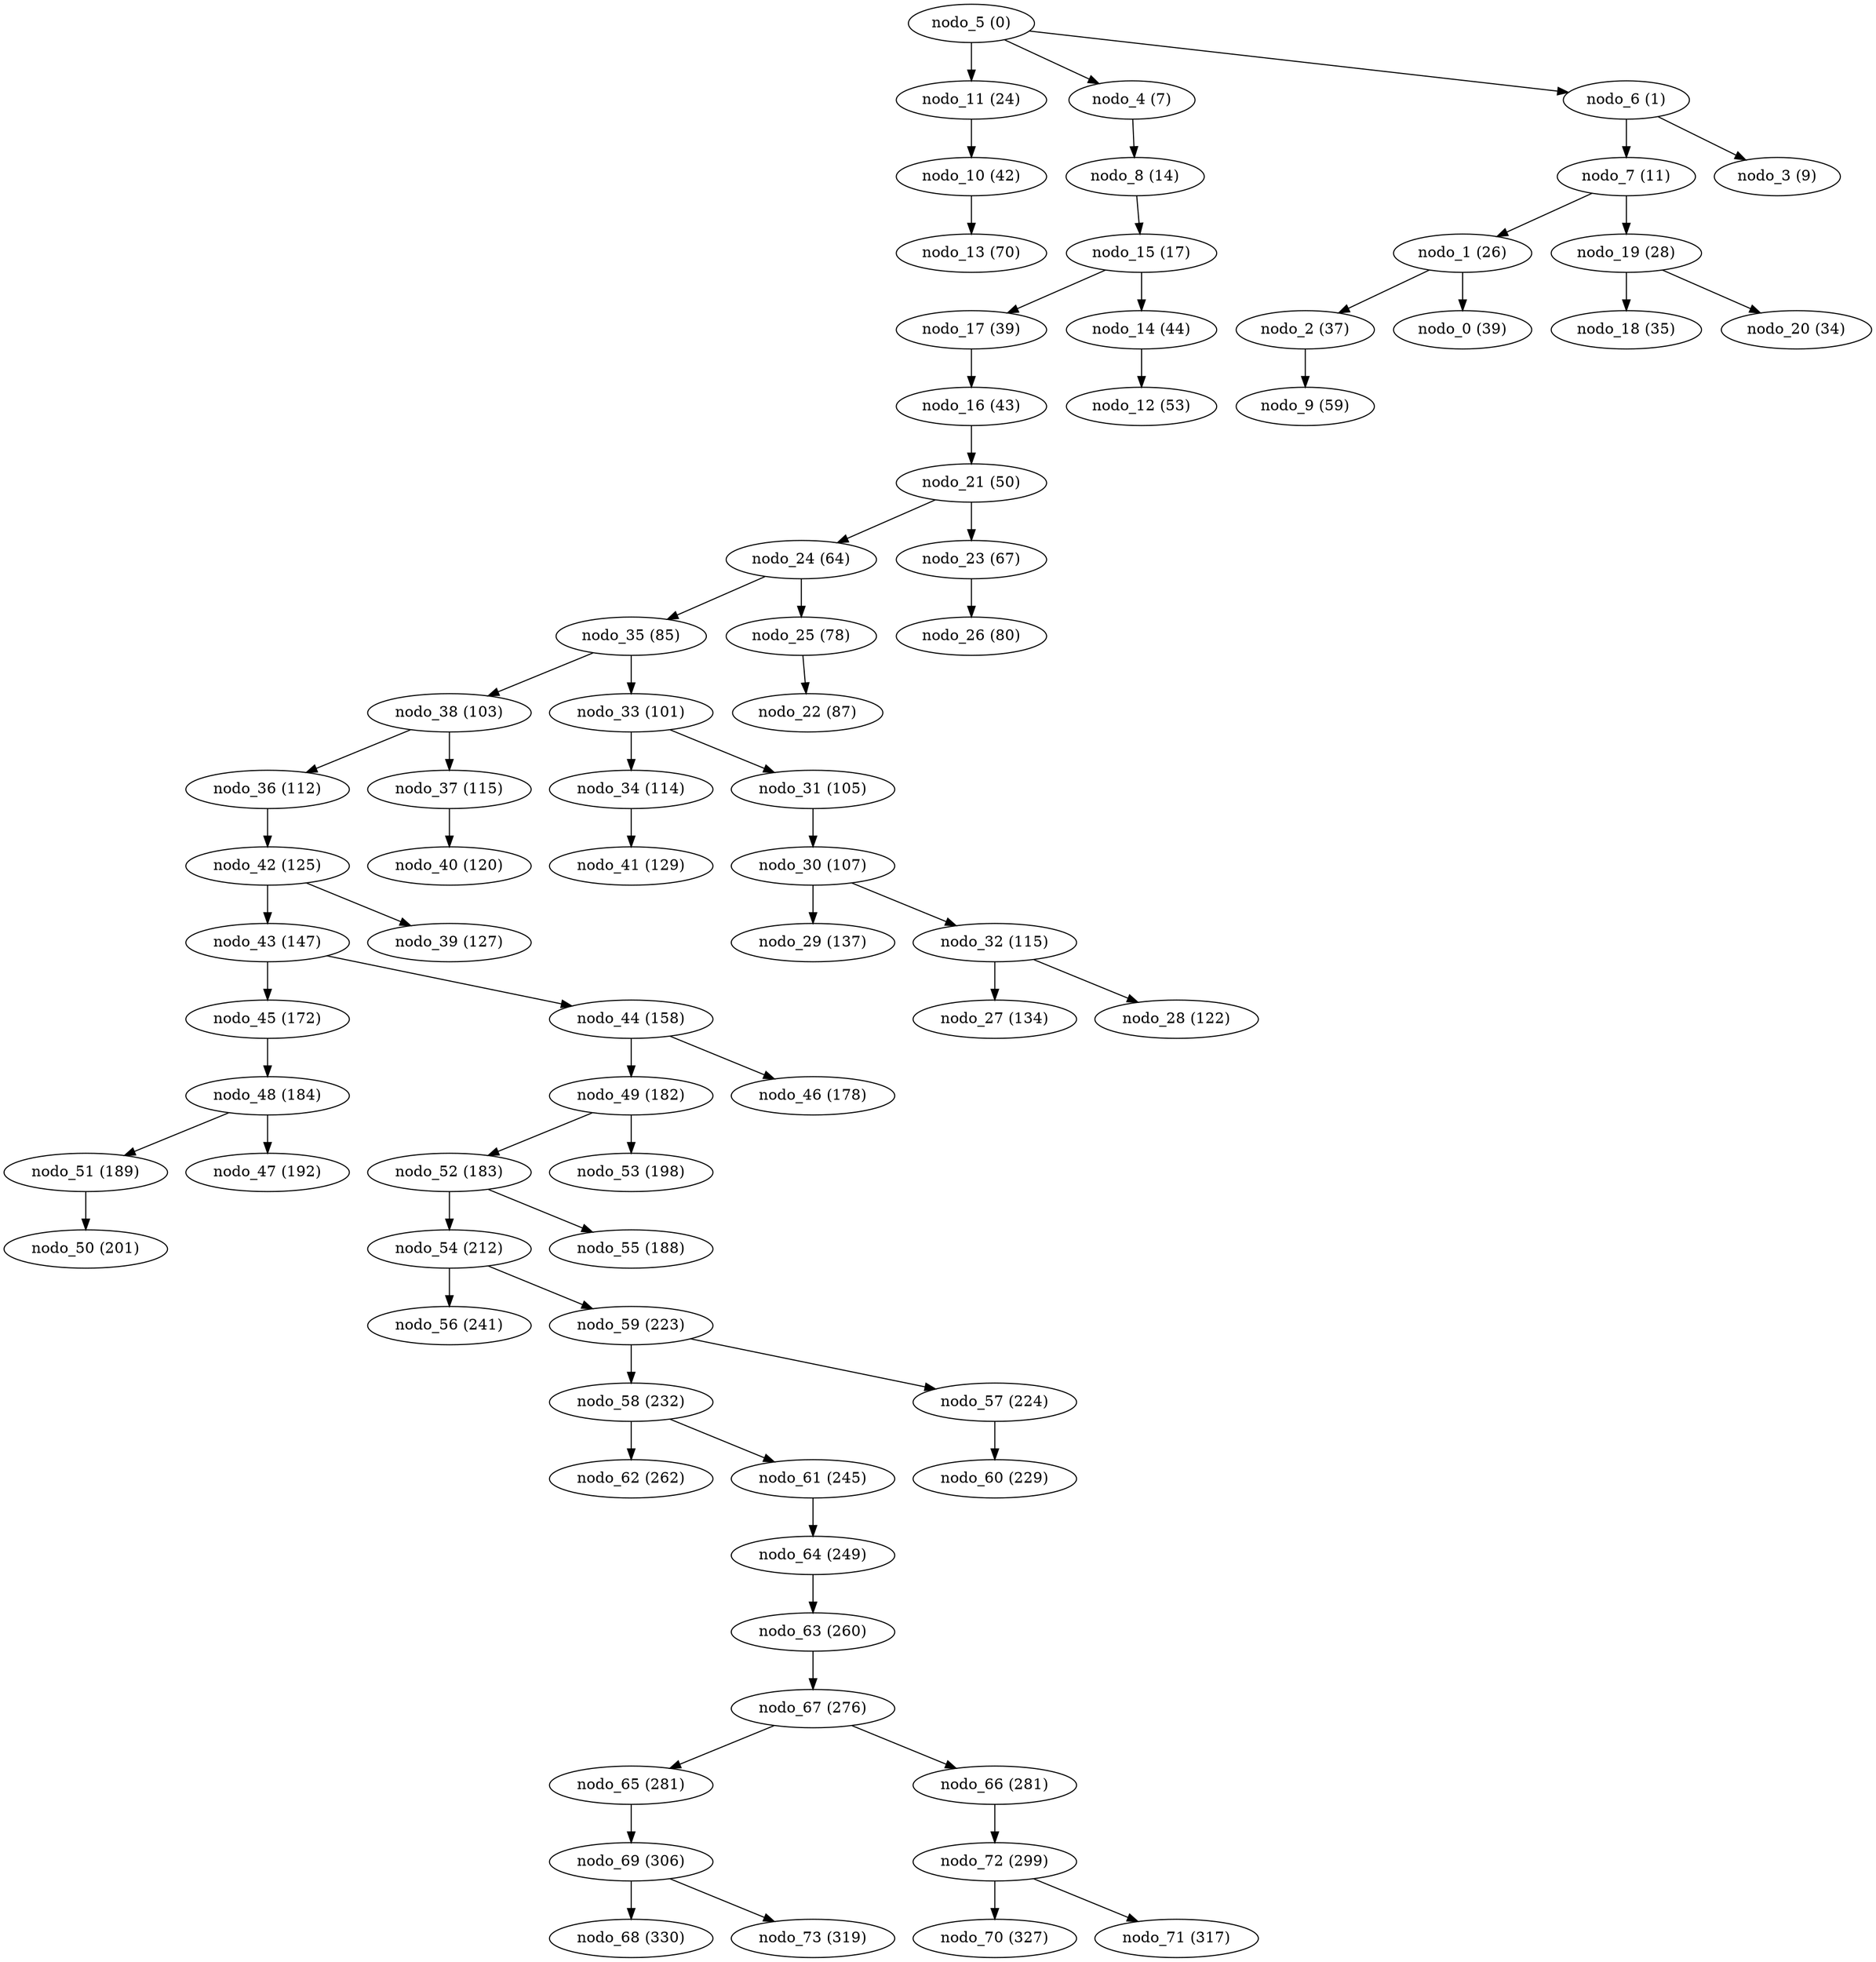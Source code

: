 digraph BarabasiAlbert_nodes_100_GradoMax_3_Dijkstra_nodeSource_5 {
"nodo_68 (330)";
"nodo_69 (306)";
"nodo_70 (327)";
"nodo_72 (299)";
"nodo_73 (319)";
"nodo_71 (317)";
"nodo_65 (281)";
"nodo_66 (281)";
"nodo_67 (276)";
"nodo_63 (260)";
"nodo_62 (262)";
"nodo_58 (232)";
"nodo_64 (249)";
"nodo_61 (245)";
"nodo_56 (241)";
"nodo_54 (212)";
"nodo_59 (223)";
"nodo_60 (229)";
"nodo_57 (224)";
"nodo_52 (183)";
"nodo_50 (201)";
"nodo_51 (189)";
"nodo_53 (198)";
"nodo_49 (182)";
"nodo_55 (188)";
"nodo_47 (192)";
"nodo_48 (184)";
"nodo_45 (172)";
"nodo_44 (158)";
"nodo_46 (178)";
"nodo_43 (147)";
"nodo_42 (125)";
"nodo_39 (127)";
"nodo_29 (137)";
"nodo_30 (107)";
"nodo_27 (134)";
"nodo_32 (115)";
"nodo_41 (129)";
"nodo_34 (114)";
"nodo_36 (112)";
"nodo_28 (122)";
"nodo_40 (120)";
"nodo_37 (115)";
"nodo_38 (103)";
"nodo_33 (101)";
"nodo_31 (105)";
"nodo_35 (85)";
"nodo_22 (87)";
"nodo_25 (78)";
"nodo_24 (64)";
"nodo_26 (80)";
"nodo_23 (67)";
"nodo_13 (70)";
"nodo_10 (42)";
"nodo_21 (50)";
"nodo_16 (43)";
"nodo_17 (39)";
"nodo_9 (59)";
"nodo_2 (37)";
"nodo_12 (53)";
"nodo_14 (44)";
"nodo_15 (17)";
"nodo_11 (24)";
"nodo_0 (39)";
"nodo_1 (26)";
"nodo_18 (35)";
"nodo_19 (28)";
"nodo_20 (34)";
"nodo_7 (11)";
"nodo_5 (0)";
"nodo_8 (14)";
"nodo_4 (7)";
"nodo_6 (1)";
"nodo_3 (9)";
"nodo_69 (306)" -> "nodo_68 (330)" [weight=24];
"nodo_72 (299)" -> "nodo_70 (327)" [weight=28];
"nodo_69 (306)" -> "nodo_73 (319)" [weight=13];
"nodo_72 (299)" -> "nodo_71 (317)" [weight=18];
"nodo_65 (281)" -> "nodo_69 (306)" [weight=25];
"nodo_66 (281)" -> "nodo_72 (299)" [weight=18];
"nodo_67 (276)" -> "nodo_66 (281)" [weight=5];
"nodo_67 (276)" -> "nodo_65 (281)" [weight=5];
"nodo_63 (260)" -> "nodo_67 (276)" [weight=16];
"nodo_58 (232)" -> "nodo_62 (262)" [weight=30];
"nodo_64 (249)" -> "nodo_63 (260)" [weight=11];
"nodo_58 (232)" -> "nodo_61 (245)" [weight=13];
"nodo_61 (245)" -> "nodo_64 (249)" [weight=4];
"nodo_54 (212)" -> "nodo_56 (241)" [weight=29];
"nodo_59 (223)" -> "nodo_58 (232)" [weight=9];
"nodo_57 (224)" -> "nodo_60 (229)" [weight=5];
"nodo_59 (223)" -> "nodo_57 (224)" [weight=1];
"nodo_54 (212)" -> "nodo_59 (223)" [weight=11];
"nodo_52 (183)" -> "nodo_54 (212)" [weight=29];
"nodo_51 (189)" -> "nodo_50 (201)" [weight=12];
"nodo_49 (182)" -> "nodo_53 (198)" [weight=16];
"nodo_52 (183)" -> "nodo_55 (188)" [weight=5];
"nodo_48 (184)" -> "nodo_47 (192)" [weight=8];
"nodo_48 (184)" -> "nodo_51 (189)" [weight=5];
"nodo_45 (172)" -> "nodo_48 (184)" [weight=12];
"nodo_49 (182)" -> "nodo_52 (183)" [weight=1];
"nodo_44 (158)" -> "nodo_49 (182)" [weight=24];
"nodo_44 (158)" -> "nodo_46 (178)" [weight=20];
"nodo_43 (147)" -> "nodo_45 (172)" [weight=25];
"nodo_43 (147)" -> "nodo_44 (158)" [weight=11];
"nodo_42 (125)" -> "nodo_43 (147)" [weight=22];
"nodo_42 (125)" -> "nodo_39 (127)" [weight=2];
"nodo_30 (107)" -> "nodo_29 (137)" [weight=30];
"nodo_32 (115)" -> "nodo_27 (134)" [weight=19];
"nodo_34 (114)" -> "nodo_41 (129)" [weight=15];
"nodo_36 (112)" -> "nodo_42 (125)" [weight=13];
"nodo_32 (115)" -> "nodo_28 (122)" [weight=7];
"nodo_37 (115)" -> "nodo_40 (120)" [weight=5];
"nodo_38 (103)" -> "nodo_37 (115)" [weight=12];
"nodo_30 (107)" -> "nodo_32 (115)" [weight=8];
"nodo_33 (101)" -> "nodo_34 (114)" [weight=13];
"nodo_38 (103)" -> "nodo_36 (112)" [weight=9];
"nodo_31 (105)" -> "nodo_30 (107)" [weight=2];
"nodo_33 (101)" -> "nodo_31 (105)" [weight=4];
"nodo_35 (85)" -> "nodo_38 (103)" [weight=18];
"nodo_35 (85)" -> "nodo_33 (101)" [weight=16];
"nodo_25 (78)" -> "nodo_22 (87)" [weight=9];
"nodo_24 (64)" -> "nodo_35 (85)" [weight=21];
"nodo_23 (67)" -> "nodo_26 (80)" [weight=13];
"nodo_24 (64)" -> "nodo_25 (78)" [weight=14];
"nodo_10 (42)" -> "nodo_13 (70)" [weight=28];
"nodo_21 (50)" -> "nodo_23 (67)" [weight=17];
"nodo_21 (50)" -> "nodo_24 (64)" [weight=14];
"nodo_17 (39)" -> "nodo_16 (43)" [weight=4];
"nodo_2 (37)" -> "nodo_9 (59)" [weight=22];
"nodo_14 (44)" -> "nodo_12 (53)" [weight=9];
"nodo_16 (43)" -> "nodo_21 (50)" [weight=7];
"nodo_15 (17)" -> "nodo_14 (44)" [weight=27];
"nodo_11 (24)" -> "nodo_10 (42)" [weight=18];
"nodo_15 (17)" -> "nodo_17 (39)" [weight=22];
"nodo_1 (26)" -> "nodo_0 (39)" [weight=13];
"nodo_1 (26)" -> "nodo_2 (37)" [weight=11];
"nodo_19 (28)" -> "nodo_18 (35)" [weight=7];
"nodo_19 (28)" -> "nodo_20 (34)" [weight=6];
"nodo_7 (11)" -> "nodo_19 (28)" [weight=17];
"nodo_7 (11)" -> "nodo_1 (26)" [weight=15];
"nodo_5 (0)" -> "nodo_11 (24)" [weight=24];
"nodo_8 (14)" -> "nodo_15 (17)" [weight=3];
"nodo_4 (7)" -> "nodo_8 (14)" [weight=7];
"nodo_6 (1)" -> "nodo_7 (11)" [weight=10];
"nodo_6 (1)" -> "nodo_3 (9)" [weight=8];
"nodo_5 (0)" -> "nodo_4 (7)" [weight=7];
"nodo_5 (0)" -> "nodo_6 (1)" [weight=1];
}